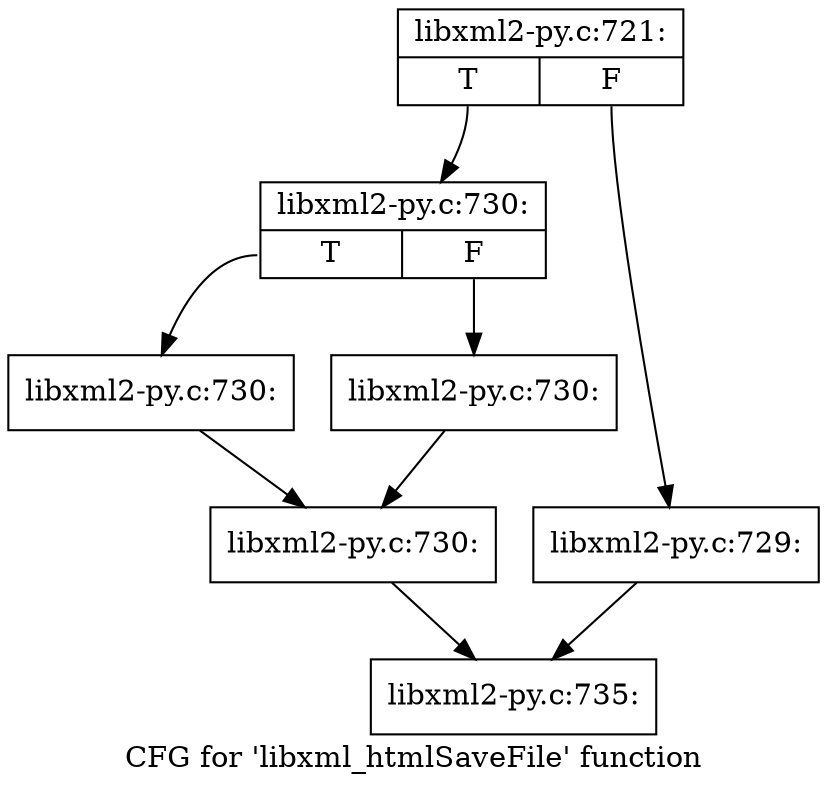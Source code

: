 digraph "CFG for 'libxml_htmlSaveFile' function" {
	label="CFG for 'libxml_htmlSaveFile' function";

	Node0x3c4e350 [shape=record,label="{libxml2-py.c:721:|{<s0>T|<s1>F}}"];
	Node0x3c4e350:s0 -> Node0x3c52740;
	Node0x3c4e350:s1 -> Node0x3c526f0;
	Node0x3c526f0 [shape=record,label="{libxml2-py.c:729:}"];
	Node0x3c526f0 -> Node0x3c50d30;
	Node0x3c52740 [shape=record,label="{libxml2-py.c:730:|{<s0>T|<s1>F}}"];
	Node0x3c52740:s0 -> Node0x3c53070;
	Node0x3c52740:s1 -> Node0x3c530c0;
	Node0x3c53070 [shape=record,label="{libxml2-py.c:730:}"];
	Node0x3c53070 -> Node0x3c53110;
	Node0x3c530c0 [shape=record,label="{libxml2-py.c:730:}"];
	Node0x3c530c0 -> Node0x3c53110;
	Node0x3c53110 [shape=record,label="{libxml2-py.c:730:}"];
	Node0x3c53110 -> Node0x3c50d30;
	Node0x3c50d30 [shape=record,label="{libxml2-py.c:735:}"];
}
